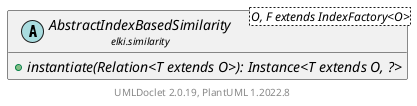 @startuml
    remove .*\.(Instance|Par|Parameterizer|Factory)$
    set namespaceSeparator none
    hide empty fields
    hide empty methods

    abstract class "<size:14>AbstractIndexBasedSimilarity.Instance\n<size:10>elki.similarity" as elki.similarity.AbstractIndexBasedSimilarity.Instance<O, I extends Index> [[AbstractIndexBasedSimilarity.Instance.html]] {
        #relation: Relation<O>
        #index: I extends Index
        +Instance(Relation<O>, I extends Index)
        +getRelation(): Relation<? extends O>
        +getIndex(): I extends Index
    }

    interface "<size:14>IndexBasedSimilarity.Instance\n<size:10>elki.similarity" as elki.similarity.IndexBasedSimilarity.Instance<O, I extends Index> [[IndexBasedSimilarity.Instance.html]] {
        {abstract} +getIndex(): I extends Index
    }
    abstract class "<size:14>AbstractIndexBasedSimilarity\n<size:10>elki.similarity" as elki.similarity.AbstractIndexBasedSimilarity<O, F extends IndexFactory<O>> [[AbstractIndexBasedSimilarity.html]] {
        {abstract} +instantiate(Relation<T extends O>): Instance<T extends O, ?>
    }

    elki.similarity.IndexBasedSimilarity.Instance <|.. elki.similarity.AbstractIndexBasedSimilarity.Instance
    elki.similarity.AbstractIndexBasedSimilarity +-- elki.similarity.AbstractIndexBasedSimilarity.Instance

    center footer UMLDoclet 2.0.19, PlantUML 1.2022.8
@enduml
